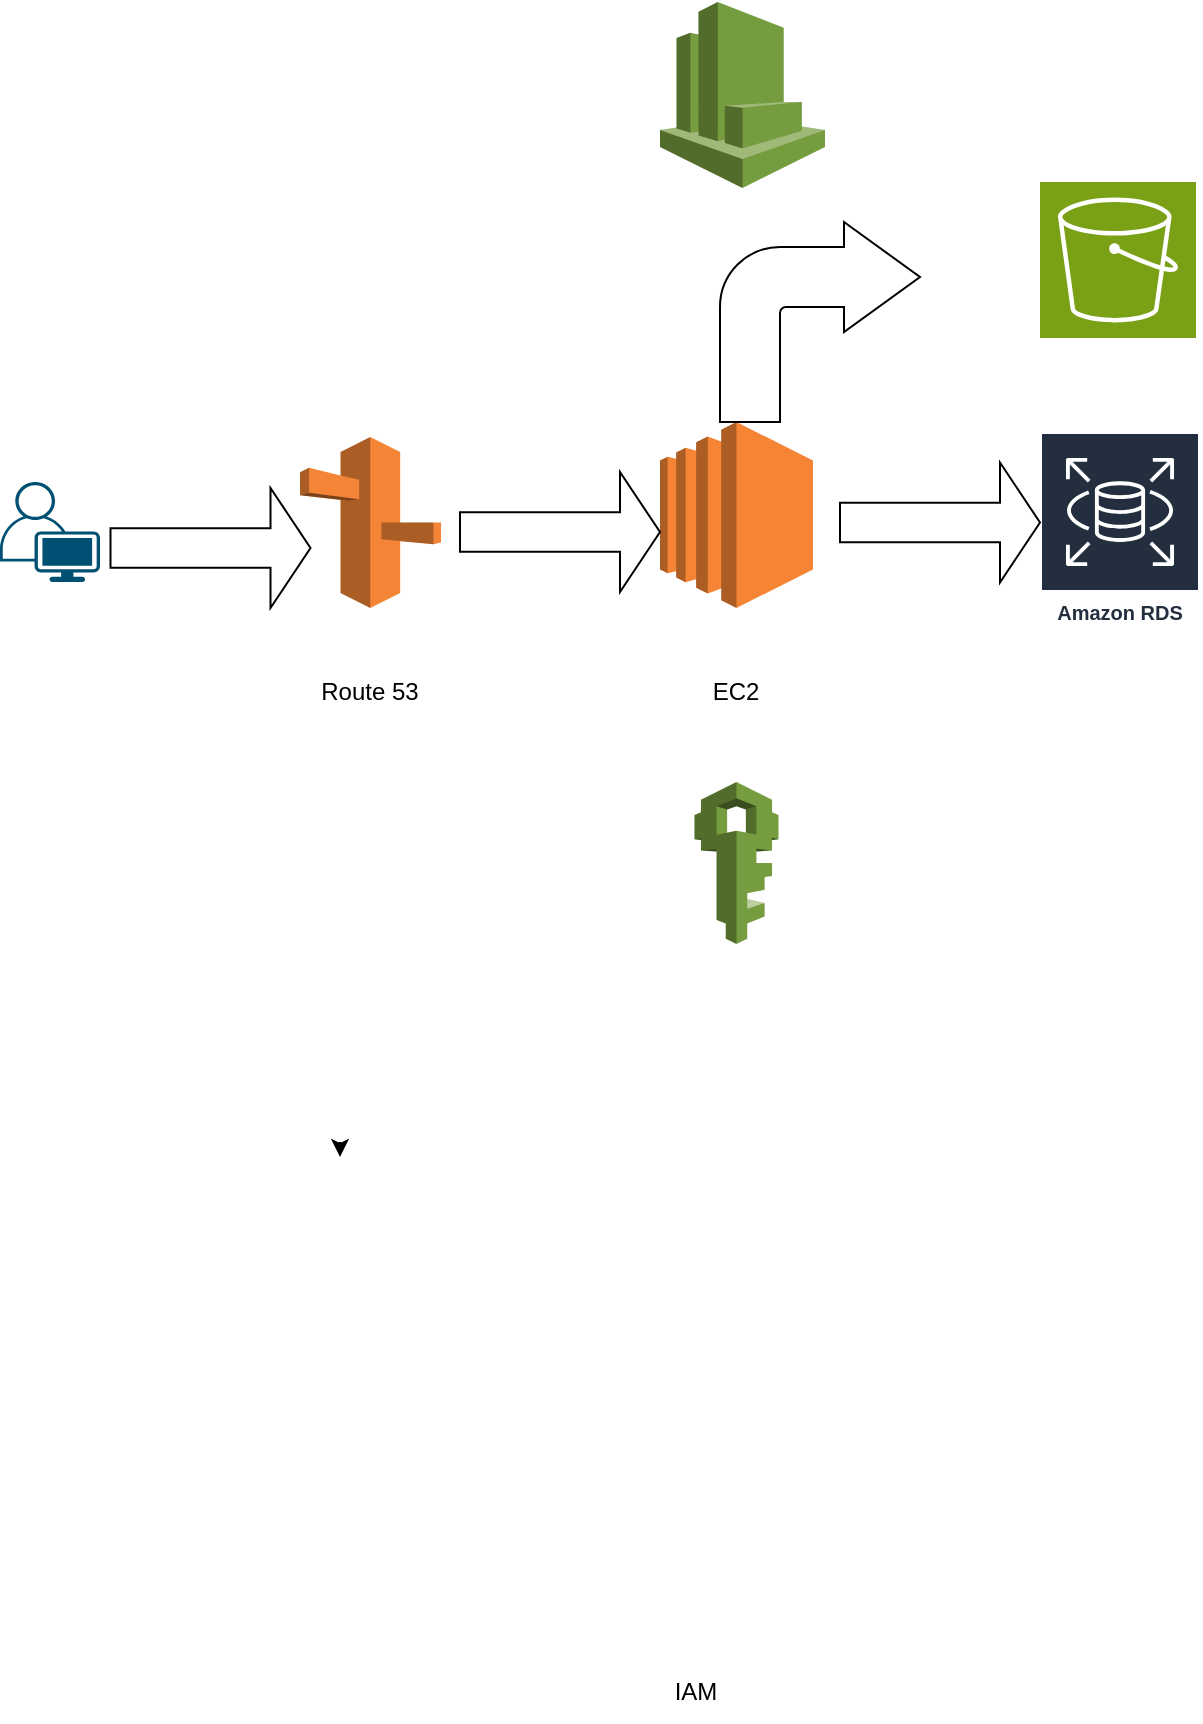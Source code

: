 <mxfile version="22.0.8" type="github">
  <diagram name="Page-1" id="VsmWE-DmiUkpjAb7zMRD">
    <mxGraphModel dx="1013" dy="1692" grid="1" gridSize="10" guides="1" tooltips="1" connect="1" arrows="1" fold="1" page="1" pageScale="1" pageWidth="827" pageHeight="1169" math="0" shadow="0">
      <root>
        <mxCell id="0" />
        <mxCell id="1" parent="0" />
        <mxCell id="jl_IBWY0WhHe96FOX9Ji-1" value="" style="outlineConnect=0;dashed=0;verticalLabelPosition=bottom;verticalAlign=top;align=center;html=1;shape=mxgraph.aws3.ec2;fillColor=#F58534;gradientColor=none;" parent="1" vertex="1">
          <mxGeometry x="400" y="-130" width="76.5" height="93" as="geometry" />
        </mxCell>
        <mxCell id="aLV7nFI_5ERvQfm9b1BL-1" value="EC2" style="text;html=1;strokeColor=none;fillColor=none;align=center;verticalAlign=middle;whiteSpace=wrap;rounded=0;" parent="1" vertex="1">
          <mxGeometry x="408.25" y="-10" width="60" height="30" as="geometry" />
        </mxCell>
        <mxCell id="aLV7nFI_5ERvQfm9b1BL-2" value="" style="sketch=0;points=[[0,0,0],[0.25,0,0],[0.5,0,0],[0.75,0,0],[1,0,0],[0,1,0],[0.25,1,0],[0.5,1,0],[0.75,1,0],[1,1,0],[0,0.25,0],[0,0.5,0],[0,0.75,0],[1,0.25,0],[1,0.5,0],[1,0.75,0]];outlineConnect=0;fontColor=#232F3E;fillColor=#7AA116;strokeColor=#ffffff;dashed=0;verticalLabelPosition=bottom;verticalAlign=top;align=center;html=1;fontSize=12;fontStyle=0;aspect=fixed;shape=mxgraph.aws4.resourceIcon;resIcon=mxgraph.aws4.s3;" parent="1" vertex="1">
          <mxGeometry x="590" y="-250" width="78" height="78" as="geometry" />
        </mxCell>
        <mxCell id="aLV7nFI_5ERvQfm9b1BL-3" value="" style="outlineConnect=0;dashed=0;verticalLabelPosition=bottom;verticalAlign=top;align=center;html=1;shape=mxgraph.aws3.route_53;fillColor=#F58536;gradientColor=none;" parent="1" vertex="1">
          <mxGeometry x="220" y="-122.5" width="70.5" height="85.5" as="geometry" />
        </mxCell>
        <mxCell id="aLV7nFI_5ERvQfm9b1BL-4" value="Route 53&lt;br&gt;" style="text;html=1;strokeColor=none;fillColor=none;align=center;verticalAlign=middle;whiteSpace=wrap;rounded=0;" parent="1" vertex="1">
          <mxGeometry x="225.25" y="-10" width="60" height="30" as="geometry" />
        </mxCell>
        <mxCell id="aLV7nFI_5ERvQfm9b1BL-8" value="" style="points=[[0.35,0,0],[0.98,0.51,0],[1,0.71,0],[0.67,1,0],[0,0.795,0],[0,0.65,0]];verticalLabelPosition=bottom;sketch=0;html=1;verticalAlign=top;aspect=fixed;align=center;pointerEvents=1;shape=mxgraph.cisco19.user;fillColor=#005073;strokeColor=none;" parent="1" vertex="1">
          <mxGeometry x="70" y="-100" width="50" height="50" as="geometry" />
        </mxCell>
        <mxCell id="aLV7nFI_5ERvQfm9b1BL-9" value="Amazon RDS" style="sketch=0;outlineConnect=0;fontColor=#232F3E;gradientColor=none;strokeColor=#ffffff;fillColor=#232F3E;dashed=0;verticalLabelPosition=middle;verticalAlign=bottom;align=center;html=1;whiteSpace=wrap;fontSize=10;fontStyle=1;spacing=3;shape=mxgraph.aws4.productIcon;prIcon=mxgraph.aws4.rds;" parent="1" vertex="1">
          <mxGeometry x="590" y="-125" width="80" height="100" as="geometry" />
        </mxCell>
        <mxCell id="aLV7nFI_5ERvQfm9b1BL-14" value="" style="html=1;shadow=0;dashed=0;align=center;verticalAlign=middle;shape=mxgraph.arrows2.arrow;dy=0.67;dx=20;notch=0;" parent="1" vertex="1">
          <mxGeometry x="125.25" y="-97" width="100" height="60" as="geometry" />
        </mxCell>
        <mxCell id="aLV7nFI_5ERvQfm9b1BL-15" value="" style="html=1;shadow=0;dashed=0;align=center;verticalAlign=middle;shape=mxgraph.arrows2.arrow;dy=0.67;dx=20;notch=0;" parent="1" vertex="1">
          <mxGeometry x="300" y="-105" width="100" height="60" as="geometry" />
        </mxCell>
        <mxCell id="aLV7nFI_5ERvQfm9b1BL-24" value="" style="html=1;shadow=0;dashed=0;align=center;verticalAlign=middle;shape=mxgraph.arrows2.arrow;dy=0.67;dx=20;notch=0;" parent="1" vertex="1">
          <mxGeometry x="490" y="-109.75" width="100" height="60" as="geometry" />
        </mxCell>
        <mxCell id="aLV7nFI_5ERvQfm9b1BL-26" value="" style="html=1;shadow=0;dashed=0;align=center;verticalAlign=middle;shape=mxgraph.arrows2.bendArrow;dy=15;dx=38;notch=0;arrowHead=55;rounded=1;" parent="1" vertex="1">
          <mxGeometry x="430" y="-230" width="100" height="100" as="geometry" />
        </mxCell>
        <mxCell id="aLV7nFI_5ERvQfm9b1BL-27" value="" style="outlineConnect=0;dashed=0;verticalLabelPosition=bottom;verticalAlign=top;align=center;html=1;shape=mxgraph.aws3.iam;fillColor=#759C3E;gradientColor=none;" parent="1" vertex="1">
          <mxGeometry x="417.25" y="50" width="42" height="81" as="geometry" />
        </mxCell>
        <mxCell id="aLV7nFI_5ERvQfm9b1BL-29" value="IAM" style="text;html=1;strokeColor=none;fillColor=none;align=center;verticalAlign=middle;whiteSpace=wrap;rounded=0;" parent="1" vertex="1">
          <mxGeometry x="388.25" y="490" width="60" height="30" as="geometry" />
        </mxCell>
        <mxCell id="QH5Kmpn6BxqlCqavOY-P-1" value="" style="outlineConnect=0;dashed=0;verticalLabelPosition=bottom;verticalAlign=top;align=center;html=1;shape=mxgraph.aws3.cloudwatch;fillColor=#759C3E;gradientColor=none;" vertex="1" parent="1">
          <mxGeometry x="400" y="-340" width="82.5" height="93" as="geometry" />
        </mxCell>
        <mxCell id="QH5Kmpn6BxqlCqavOY-P-4" style="edgeStyle=orthogonalEdgeStyle;rounded=0;orthogonalLoop=1;jettySize=auto;html=1;exitX=0;exitY=0;exitDx=0;exitDy=0;entryX=0;entryY=0.25;entryDx=0;entryDy=0;" edge="1" parent="1">
          <mxGeometry relative="1" as="geometry">
            <mxPoint x="240" y="230" as="sourcePoint" />
            <mxPoint x="240" y="237.5" as="targetPoint" />
          </mxGeometry>
        </mxCell>
      </root>
    </mxGraphModel>
  </diagram>
</mxfile>

